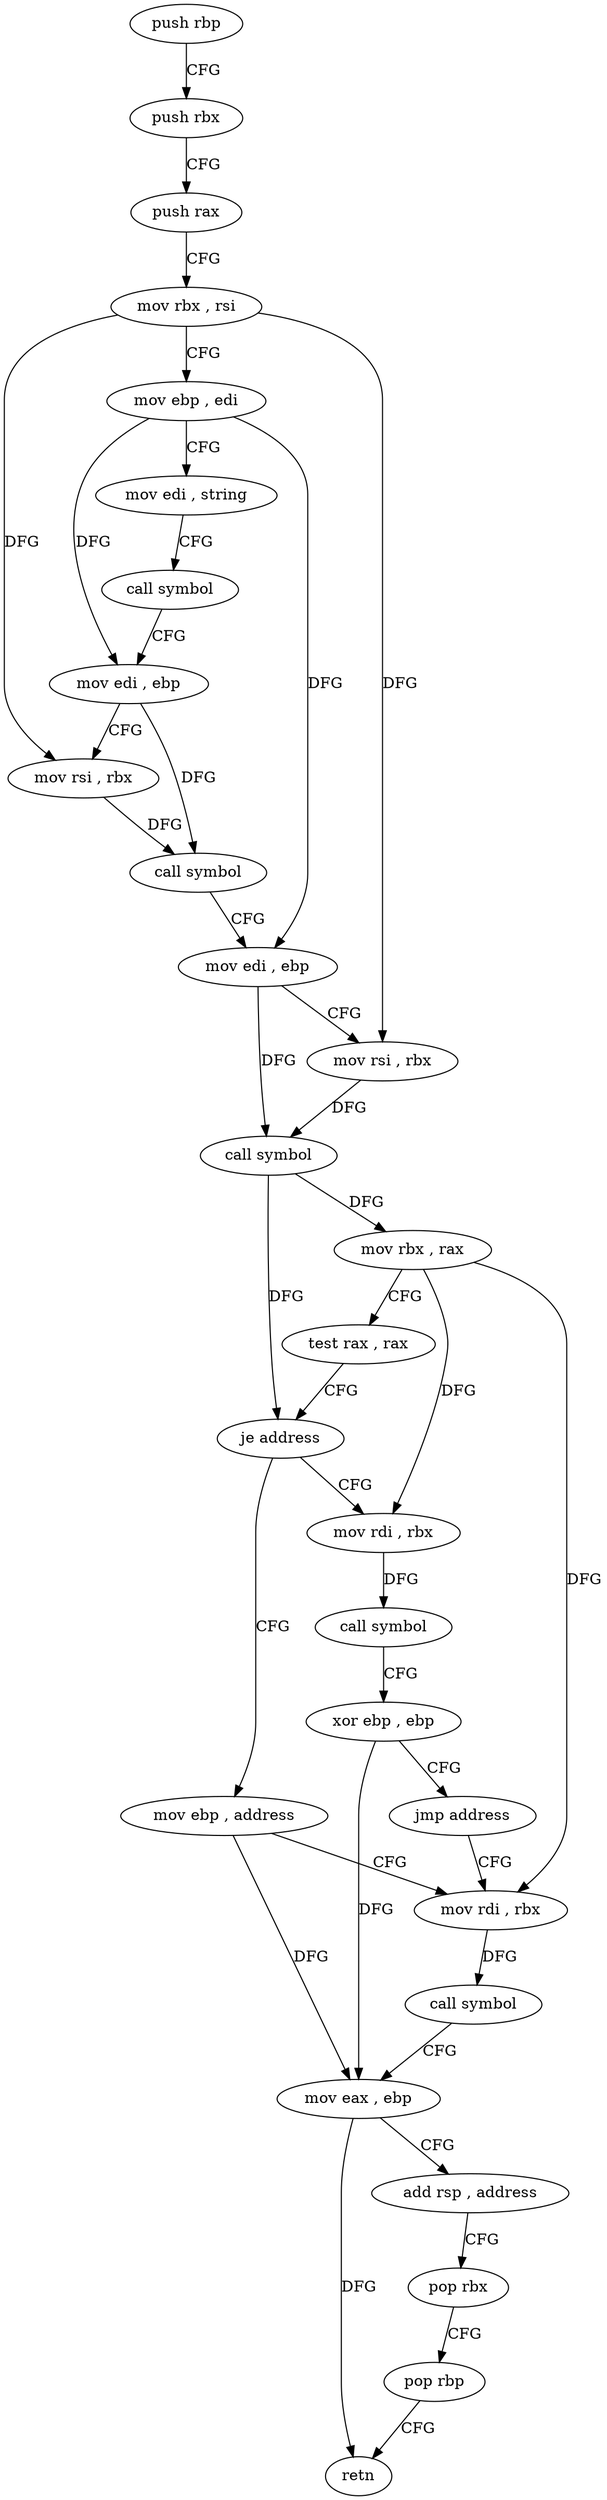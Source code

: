 digraph "func" {
"4216768" [label = "push rbp" ]
"4216769" [label = "push rbx" ]
"4216770" [label = "push rax" ]
"4216771" [label = "mov rbx , rsi" ]
"4216774" [label = "mov ebp , edi" ]
"4216776" [label = "mov edi , string" ]
"4216781" [label = "call symbol" ]
"4216786" [label = "mov edi , ebp" ]
"4216788" [label = "mov rsi , rbx" ]
"4216791" [label = "call symbol" ]
"4216796" [label = "mov edi , ebp" ]
"4216798" [label = "mov rsi , rbx" ]
"4216801" [label = "call symbol" ]
"4216806" [label = "mov rbx , rax" ]
"4216809" [label = "test rax , rax" ]
"4216812" [label = "je address" ]
"4216826" [label = "mov ebp , address" ]
"4216814" [label = "mov rdi , rbx" ]
"4216831" [label = "mov rdi , rbx" ]
"4216817" [label = "call symbol" ]
"4216822" [label = "xor ebp , ebp" ]
"4216824" [label = "jmp address" ]
"4216834" [label = "call symbol" ]
"4216839" [label = "mov eax , ebp" ]
"4216841" [label = "add rsp , address" ]
"4216845" [label = "pop rbx" ]
"4216846" [label = "pop rbp" ]
"4216847" [label = "retn" ]
"4216768" -> "4216769" [ label = "CFG" ]
"4216769" -> "4216770" [ label = "CFG" ]
"4216770" -> "4216771" [ label = "CFG" ]
"4216771" -> "4216774" [ label = "CFG" ]
"4216771" -> "4216788" [ label = "DFG" ]
"4216771" -> "4216798" [ label = "DFG" ]
"4216774" -> "4216776" [ label = "CFG" ]
"4216774" -> "4216786" [ label = "DFG" ]
"4216774" -> "4216796" [ label = "DFG" ]
"4216776" -> "4216781" [ label = "CFG" ]
"4216781" -> "4216786" [ label = "CFG" ]
"4216786" -> "4216788" [ label = "CFG" ]
"4216786" -> "4216791" [ label = "DFG" ]
"4216788" -> "4216791" [ label = "DFG" ]
"4216791" -> "4216796" [ label = "CFG" ]
"4216796" -> "4216798" [ label = "CFG" ]
"4216796" -> "4216801" [ label = "DFG" ]
"4216798" -> "4216801" [ label = "DFG" ]
"4216801" -> "4216806" [ label = "DFG" ]
"4216801" -> "4216812" [ label = "DFG" ]
"4216806" -> "4216809" [ label = "CFG" ]
"4216806" -> "4216814" [ label = "DFG" ]
"4216806" -> "4216831" [ label = "DFG" ]
"4216809" -> "4216812" [ label = "CFG" ]
"4216812" -> "4216826" [ label = "CFG" ]
"4216812" -> "4216814" [ label = "CFG" ]
"4216826" -> "4216831" [ label = "CFG" ]
"4216826" -> "4216839" [ label = "DFG" ]
"4216814" -> "4216817" [ label = "DFG" ]
"4216831" -> "4216834" [ label = "DFG" ]
"4216817" -> "4216822" [ label = "CFG" ]
"4216822" -> "4216824" [ label = "CFG" ]
"4216822" -> "4216839" [ label = "DFG" ]
"4216824" -> "4216831" [ label = "CFG" ]
"4216834" -> "4216839" [ label = "CFG" ]
"4216839" -> "4216841" [ label = "CFG" ]
"4216839" -> "4216847" [ label = "DFG" ]
"4216841" -> "4216845" [ label = "CFG" ]
"4216845" -> "4216846" [ label = "CFG" ]
"4216846" -> "4216847" [ label = "CFG" ]
}
